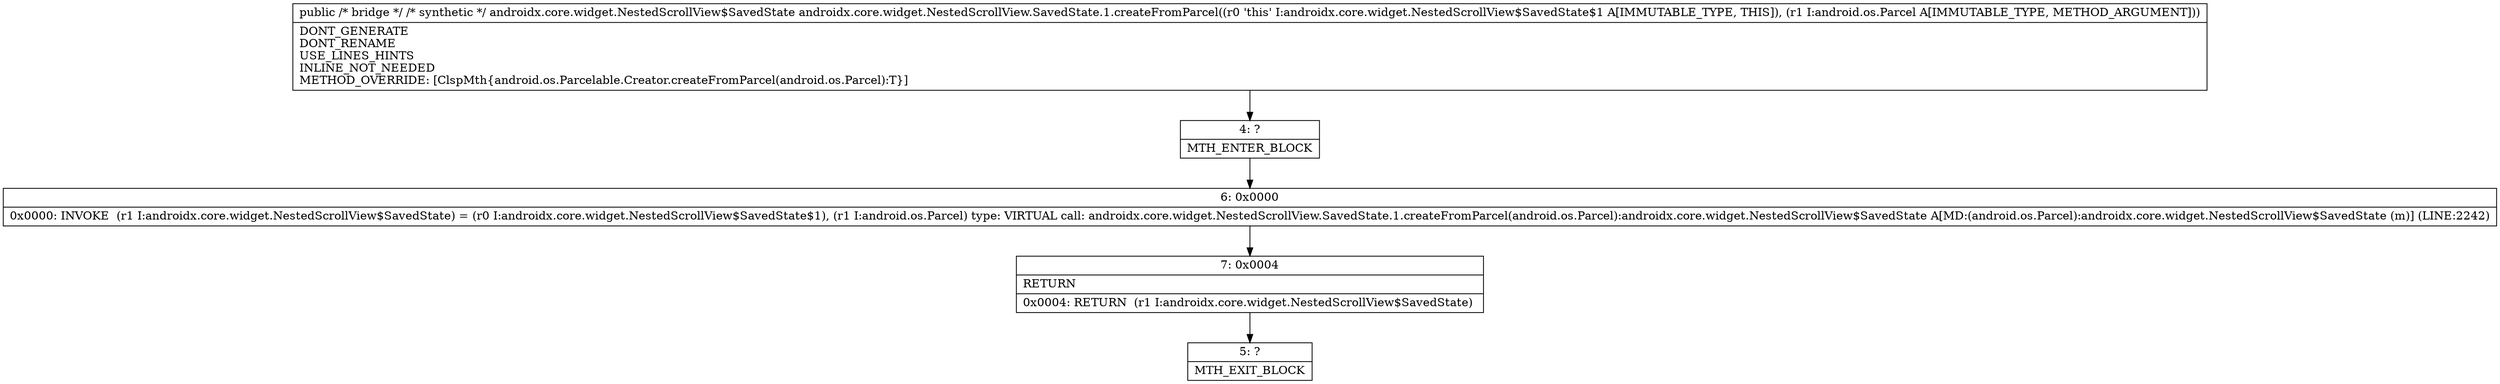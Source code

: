 digraph "CFG forandroidx.core.widget.NestedScrollView.SavedState.1.createFromParcel(Landroid\/os\/Parcel;)Ljava\/lang\/Object;" {
Node_4 [shape=record,label="{4\:\ ?|MTH_ENTER_BLOCK\l}"];
Node_6 [shape=record,label="{6\:\ 0x0000|0x0000: INVOKE  (r1 I:androidx.core.widget.NestedScrollView$SavedState) = (r0 I:androidx.core.widget.NestedScrollView$SavedState$1), (r1 I:android.os.Parcel) type: VIRTUAL call: androidx.core.widget.NestedScrollView.SavedState.1.createFromParcel(android.os.Parcel):androidx.core.widget.NestedScrollView$SavedState A[MD:(android.os.Parcel):androidx.core.widget.NestedScrollView$SavedState (m)] (LINE:2242)\l}"];
Node_7 [shape=record,label="{7\:\ 0x0004|RETURN\l|0x0004: RETURN  (r1 I:androidx.core.widget.NestedScrollView$SavedState) \l}"];
Node_5 [shape=record,label="{5\:\ ?|MTH_EXIT_BLOCK\l}"];
MethodNode[shape=record,label="{public \/* bridge *\/ \/* synthetic *\/ androidx.core.widget.NestedScrollView$SavedState androidx.core.widget.NestedScrollView.SavedState.1.createFromParcel((r0 'this' I:androidx.core.widget.NestedScrollView$SavedState$1 A[IMMUTABLE_TYPE, THIS]), (r1 I:android.os.Parcel A[IMMUTABLE_TYPE, METHOD_ARGUMENT]))  | DONT_GENERATE\lDONT_RENAME\lUSE_LINES_HINTS\lINLINE_NOT_NEEDED\lMETHOD_OVERRIDE: [ClspMth\{android.os.Parcelable.Creator.createFromParcel(android.os.Parcel):T\}]\l}"];
MethodNode -> Node_4;Node_4 -> Node_6;
Node_6 -> Node_7;
Node_7 -> Node_5;
}

